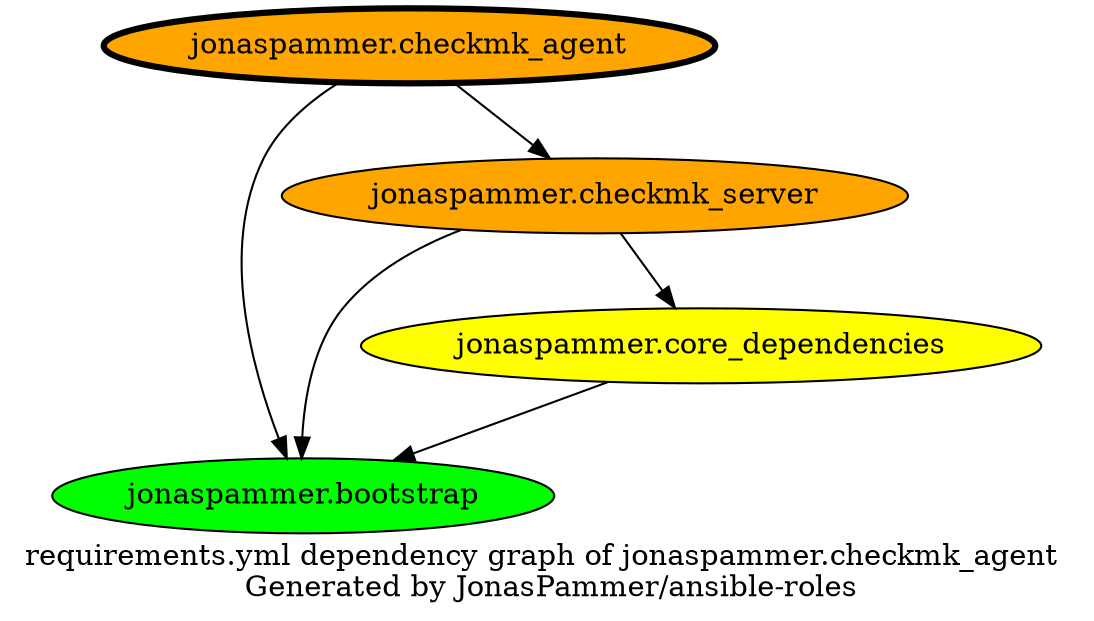 digraph hierarchy {
  label = "requirements.yml dependency graph of jonaspammer.checkmk_agent \n Generated by JonasPammer/ansible-roles" ;
  overlap=false

  {
    "jonaspammer.checkmk_agent" [fillcolor=orange style=filled penwidth=3]
    "jonaspammer.bootstrap" [fillcolor=green style=filled ]
    "jonaspammer.checkmk_server" [fillcolor=orange style=filled ]
    "jonaspammer.core_dependencies" [fillcolor=yellow style=filled ]
  }


  "jonaspammer.checkmk_agent" -> {"jonaspammer.bootstrap" "jonaspammer.checkmk_server"}
  "jonaspammer.checkmk_server" -> {"jonaspammer.bootstrap" "jonaspammer.core_dependencies"}
  "jonaspammer.core_dependencies" -> {"jonaspammer.bootstrap"}
}